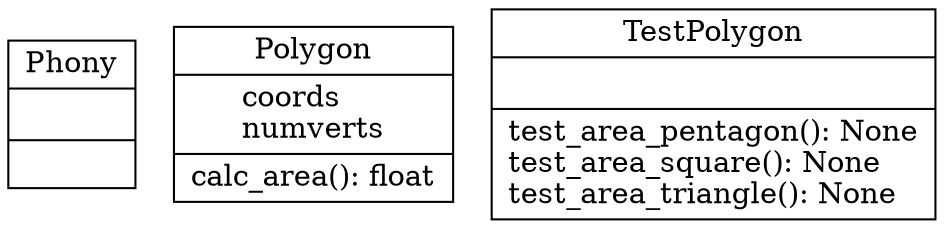 digraph "classes_MyProject" {
rankdir=BT
charset="utf-8"
"A2_OOD.convexpolygonalarea.polygon.Phony" [color="black", fontcolor="black", label=<{Phony|<br ALIGN="LEFT"/>|}>, shape="record", style="solid"];
"A2_OOD.convexpolygonalarea.polygon.Polygon" [color="black", fontcolor="black", label=<{Polygon|coords<br ALIGN="LEFT"/>numverts<br ALIGN="LEFT"/>|calc_area(): float<br ALIGN="LEFT"/>}>, shape="record", style="solid"];
"A2_OOD.convexpolygonalarea.test_convexpolygonalarea.TestPolygon" [color="black", fontcolor="black", label=<{TestPolygon|<br ALIGN="LEFT"/>|test_area_pentagon(): None<br ALIGN="LEFT"/>test_area_square(): None<br ALIGN="LEFT"/>test_area_triangle(): None<br ALIGN="LEFT"/>}>, shape="record", style="solid"];
}
